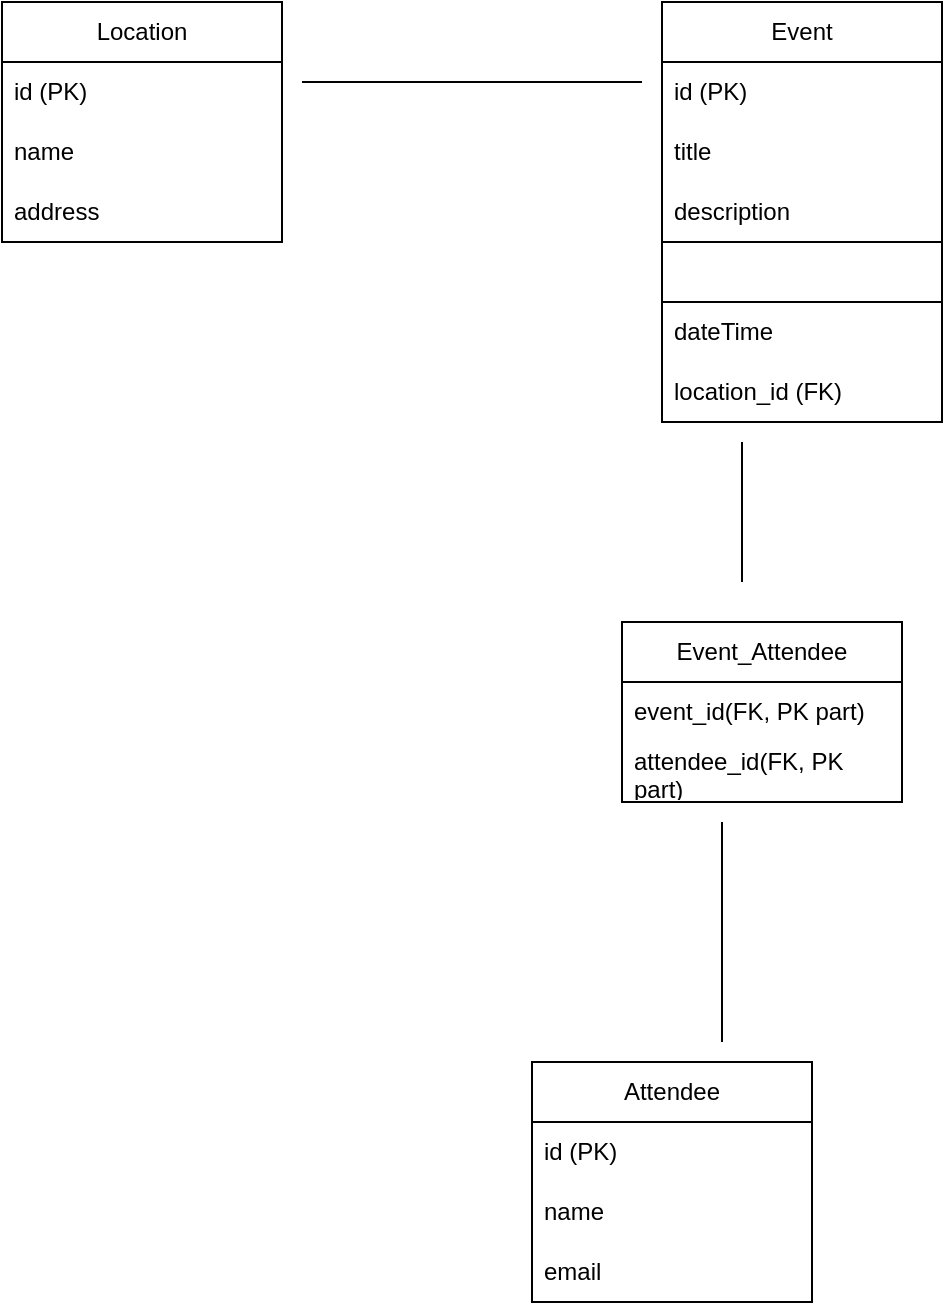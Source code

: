 <mxfile version="26.2.15">
  <diagram name="Page-1" id="rqrUTL2Jjop5oVI_P7F8">
    <mxGraphModel dx="1090" dy="825" grid="1" gridSize="10" guides="1" tooltips="1" connect="1" arrows="1" fold="1" page="1" pageScale="1" pageWidth="850" pageHeight="1100" math="0" shadow="0">
      <root>
        <mxCell id="0" />
        <mxCell id="1" parent="0" />
        <mxCell id="dPXnv7vsnVV1Y2-bYHtf-1" value="Location" style="swimlane;fontStyle=0;childLayout=stackLayout;horizontal=1;startSize=30;horizontalStack=0;resizeParent=1;resizeParentMax=0;resizeLast=0;collapsible=1;marginBottom=0;whiteSpace=wrap;html=1;" parent="1" vertex="1">
          <mxGeometry x="160" y="80" width="140" height="120" as="geometry" />
        </mxCell>
        <mxCell id="dPXnv7vsnVV1Y2-bYHtf-2" value="id (PK)" style="text;strokeColor=none;fillColor=none;align=left;verticalAlign=middle;spacingLeft=4;spacingRight=4;overflow=hidden;points=[[0,0.5],[1,0.5]];portConstraint=eastwest;rotatable=0;whiteSpace=wrap;html=1;" parent="dPXnv7vsnVV1Y2-bYHtf-1" vertex="1">
          <mxGeometry y="30" width="140" height="30" as="geometry" />
        </mxCell>
        <mxCell id="dPXnv7vsnVV1Y2-bYHtf-3" value="name" style="text;strokeColor=none;fillColor=none;align=left;verticalAlign=middle;spacingLeft=4;spacingRight=4;overflow=hidden;points=[[0,0.5],[1,0.5]];portConstraint=eastwest;rotatable=0;whiteSpace=wrap;html=1;" parent="dPXnv7vsnVV1Y2-bYHtf-1" vertex="1">
          <mxGeometry y="60" width="140" height="30" as="geometry" />
        </mxCell>
        <mxCell id="dPXnv7vsnVV1Y2-bYHtf-4" value="address" style="text;strokeColor=none;fillColor=none;align=left;verticalAlign=middle;spacingLeft=4;spacingRight=4;overflow=hidden;points=[[0,0.5],[1,0.5]];portConstraint=eastwest;rotatable=0;whiteSpace=wrap;html=1;" parent="dPXnv7vsnVV1Y2-bYHtf-1" vertex="1">
          <mxGeometry y="90" width="140" height="30" as="geometry" />
        </mxCell>
        <mxCell id="dPXnv7vsnVV1Y2-bYHtf-5" value="Event" style="swimlane;fontStyle=0;childLayout=stackLayout;horizontal=1;startSize=30;horizontalStack=0;resizeParent=1;resizeParentMax=0;resizeLast=0;collapsible=1;marginBottom=0;whiteSpace=wrap;html=1;" parent="1" vertex="1">
          <mxGeometry x="490" y="80" width="140" height="120" as="geometry" />
        </mxCell>
        <mxCell id="dPXnv7vsnVV1Y2-bYHtf-6" value="id (PK)" style="text;strokeColor=none;fillColor=none;align=left;verticalAlign=middle;spacingLeft=4;spacingRight=4;overflow=hidden;points=[[0,0.5],[1,0.5]];portConstraint=eastwest;rotatable=0;whiteSpace=wrap;html=1;" parent="dPXnv7vsnVV1Y2-bYHtf-5" vertex="1">
          <mxGeometry y="30" width="140" height="30" as="geometry" />
        </mxCell>
        <mxCell id="dPXnv7vsnVV1Y2-bYHtf-7" value="title" style="text;strokeColor=none;fillColor=none;align=left;verticalAlign=middle;spacingLeft=4;spacingRight=4;overflow=hidden;points=[[0,0.5],[1,0.5]];portConstraint=eastwest;rotatable=0;whiteSpace=wrap;html=1;" parent="dPXnv7vsnVV1Y2-bYHtf-5" vertex="1">
          <mxGeometry y="60" width="140" height="30" as="geometry" />
        </mxCell>
        <mxCell id="dPXnv7vsnVV1Y2-bYHtf-8" value="description" style="text;strokeColor=none;fillColor=none;align=left;verticalAlign=middle;spacingLeft=4;spacingRight=4;overflow=hidden;points=[[0,0.5],[1,0.5]];portConstraint=eastwest;rotatable=0;whiteSpace=wrap;html=1;" parent="dPXnv7vsnVV1Y2-bYHtf-5" vertex="1">
          <mxGeometry y="90" width="140" height="30" as="geometry" />
        </mxCell>
        <mxCell id="dPXnv7vsnVV1Y2-bYHtf-9" value="Event_Attendee" style="swimlane;fontStyle=0;childLayout=stackLayout;horizontal=1;startSize=30;horizontalStack=0;resizeParent=1;resizeParentMax=0;resizeLast=0;collapsible=1;marginBottom=0;whiteSpace=wrap;html=1;" parent="1" vertex="1">
          <mxGeometry x="470" y="390" width="140" height="90" as="geometry" />
        </mxCell>
        <mxCell id="dPXnv7vsnVV1Y2-bYHtf-10" value="event_id(FK, PK part)" style="text;strokeColor=none;fillColor=none;align=left;verticalAlign=middle;spacingLeft=4;spacingRight=4;overflow=hidden;points=[[0,0.5],[1,0.5]];portConstraint=eastwest;rotatable=0;whiteSpace=wrap;html=1;" parent="dPXnv7vsnVV1Y2-bYHtf-9" vertex="1">
          <mxGeometry y="30" width="140" height="30" as="geometry" />
        </mxCell>
        <mxCell id="dPXnv7vsnVV1Y2-bYHtf-11" value="attendee_id(FK, PK part)" style="text;strokeColor=none;fillColor=none;align=left;verticalAlign=middle;spacingLeft=4;spacingRight=4;overflow=hidden;points=[[0,0.5],[1,0.5]];portConstraint=eastwest;rotatable=0;whiteSpace=wrap;html=1;" parent="dPXnv7vsnVV1Y2-bYHtf-9" vertex="1">
          <mxGeometry y="60" width="140" height="30" as="geometry" />
        </mxCell>
        <mxCell id="dPXnv7vsnVV1Y2-bYHtf-13" value="Attendee" style="swimlane;fontStyle=0;childLayout=stackLayout;horizontal=1;startSize=30;horizontalStack=0;resizeParent=1;resizeParentMax=0;resizeLast=0;collapsible=1;marginBottom=0;whiteSpace=wrap;html=1;" parent="1" vertex="1">
          <mxGeometry x="425" y="610" width="140" height="120" as="geometry" />
        </mxCell>
        <mxCell id="dPXnv7vsnVV1Y2-bYHtf-14" value="id (PK)" style="text;strokeColor=none;fillColor=none;align=left;verticalAlign=middle;spacingLeft=4;spacingRight=4;overflow=hidden;points=[[0,0.5],[1,0.5]];portConstraint=eastwest;rotatable=0;whiteSpace=wrap;html=1;" parent="dPXnv7vsnVV1Y2-bYHtf-13" vertex="1">
          <mxGeometry y="30" width="140" height="30" as="geometry" />
        </mxCell>
        <mxCell id="dPXnv7vsnVV1Y2-bYHtf-15" value="name" style="text;strokeColor=none;fillColor=none;align=left;verticalAlign=middle;spacingLeft=4;spacingRight=4;overflow=hidden;points=[[0,0.5],[1,0.5]];portConstraint=eastwest;rotatable=0;whiteSpace=wrap;html=1;" parent="dPXnv7vsnVV1Y2-bYHtf-13" vertex="1">
          <mxGeometry y="60" width="140" height="30" as="geometry" />
        </mxCell>
        <mxCell id="dPXnv7vsnVV1Y2-bYHtf-16" value="email" style="text;strokeColor=none;fillColor=none;align=left;verticalAlign=middle;spacingLeft=4;spacingRight=4;overflow=hidden;points=[[0,0.5],[1,0.5]];portConstraint=eastwest;rotatable=0;whiteSpace=wrap;html=1;" parent="dPXnv7vsnVV1Y2-bYHtf-13" vertex="1">
          <mxGeometry y="90" width="140" height="30" as="geometry" />
        </mxCell>
        <mxCell id="dPXnv7vsnVV1Y2-bYHtf-17" value="" style="swimlane;fontStyle=0;childLayout=stackLayout;horizontal=1;startSize=30;horizontalStack=0;resizeParent=1;resizeParentMax=0;resizeLast=0;collapsible=1;marginBottom=0;whiteSpace=wrap;html=1;" parent="1" vertex="1">
          <mxGeometry x="490" y="200" width="140" height="90" as="geometry">
            <mxRectangle x="500" y="250" width="50" height="40" as="alternateBounds" />
          </mxGeometry>
        </mxCell>
        <mxCell id="dPXnv7vsnVV1Y2-bYHtf-18" value="dateTime" style="text;strokeColor=none;fillColor=none;align=left;verticalAlign=middle;spacingLeft=4;spacingRight=4;overflow=hidden;points=[[0,0.5],[1,0.5]];portConstraint=eastwest;rotatable=0;whiteSpace=wrap;html=1;" parent="dPXnv7vsnVV1Y2-bYHtf-17" vertex="1">
          <mxGeometry y="30" width="140" height="30" as="geometry" />
        </mxCell>
        <mxCell id="dPXnv7vsnVV1Y2-bYHtf-19" value="location_id (FK)" style="text;strokeColor=none;fillColor=none;align=left;verticalAlign=middle;spacingLeft=4;spacingRight=4;overflow=hidden;points=[[0,0.5],[1,0.5]];portConstraint=eastwest;rotatable=0;whiteSpace=wrap;html=1;" parent="dPXnv7vsnVV1Y2-bYHtf-17" vertex="1">
          <mxGeometry y="60" width="140" height="30" as="geometry" />
        </mxCell>
        <mxCell id="dPXnv7vsnVV1Y2-bYHtf-21" value="" style="endArrow=none;html=1;rounded=0;" parent="1" edge="1">
          <mxGeometry width="50" height="50" relative="1" as="geometry">
            <mxPoint x="520" y="600" as="sourcePoint" />
            <mxPoint x="520" y="490" as="targetPoint" />
          </mxGeometry>
        </mxCell>
        <mxCell id="dPXnv7vsnVV1Y2-bYHtf-22" value="" style="endArrow=none;html=1;rounded=0;" parent="1" edge="1">
          <mxGeometry width="50" height="50" relative="1" as="geometry">
            <mxPoint x="530" y="370" as="sourcePoint" />
            <mxPoint x="530" y="300" as="targetPoint" />
          </mxGeometry>
        </mxCell>
        <mxCell id="dPXnv7vsnVV1Y2-bYHtf-23" value="" style="endArrow=none;html=1;rounded=0;" parent="1" edge="1">
          <mxGeometry width="50" height="50" relative="1" as="geometry">
            <mxPoint x="310" y="120" as="sourcePoint" />
            <mxPoint x="480" y="120" as="targetPoint" />
          </mxGeometry>
        </mxCell>
      </root>
    </mxGraphModel>
  </diagram>
</mxfile>
